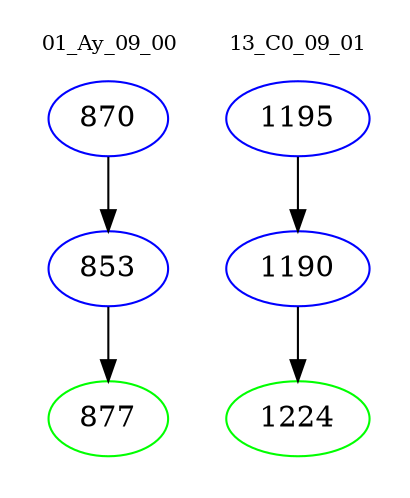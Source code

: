 digraph{
subgraph cluster_0 {
color = white
label = "01_Ay_09_00";
fontsize=10;
T0_870 [label="870", color="blue"]
T0_870 -> T0_853 [color="black"]
T0_853 [label="853", color="blue"]
T0_853 -> T0_877 [color="black"]
T0_877 [label="877", color="green"]
}
subgraph cluster_1 {
color = white
label = "13_C0_09_01";
fontsize=10;
T1_1195 [label="1195", color="blue"]
T1_1195 -> T1_1190 [color="black"]
T1_1190 [label="1190", color="blue"]
T1_1190 -> T1_1224 [color="black"]
T1_1224 [label="1224", color="green"]
}
}
